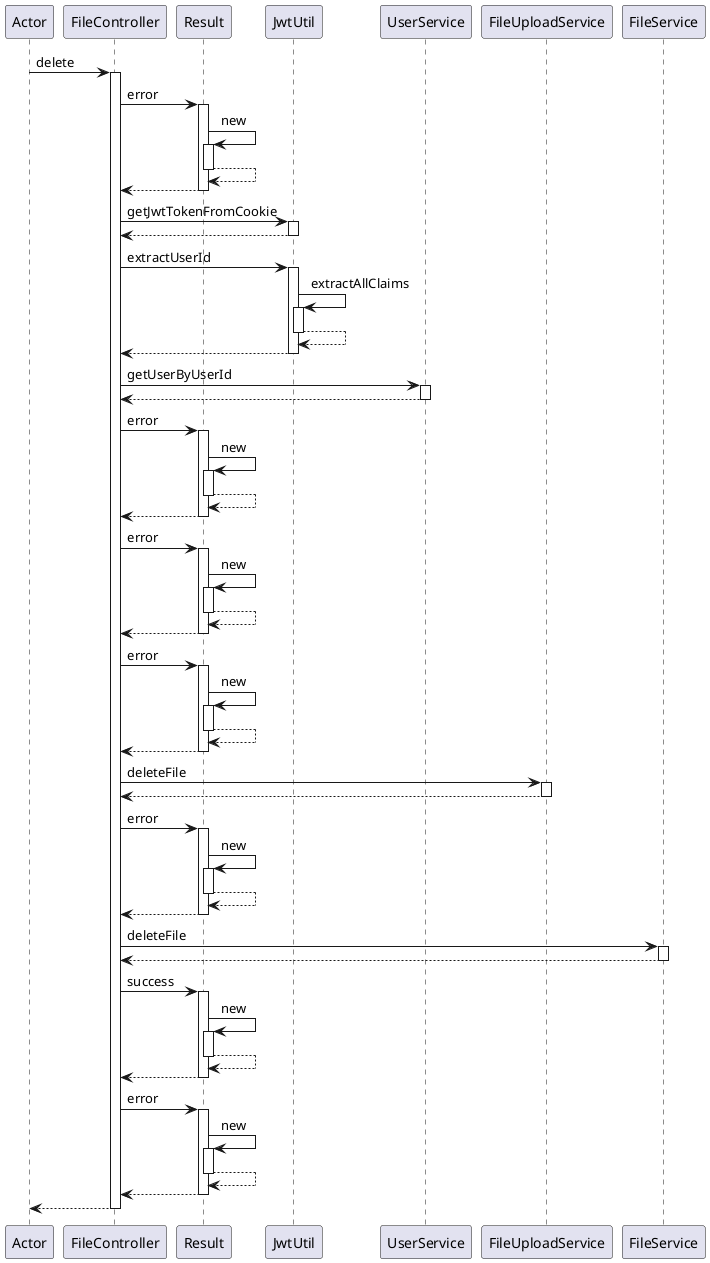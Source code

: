 @startuml
participant Actor
Actor -> FileController : delete
activate FileController
FileController -> Result : error
activate Result
Result -> Result : new
activate Result
Result --> Result
deactivate Result
Result --> FileController
deactivate Result
FileController -> JwtUtil : getJwtTokenFromCookie
activate JwtUtil
JwtUtil --> FileController
deactivate JwtUtil
FileController -> JwtUtil : extractUserId
activate JwtUtil
JwtUtil -> JwtUtil : extractAllClaims
activate JwtUtil
JwtUtil --> JwtUtil
deactivate JwtUtil
JwtUtil --> FileController
deactivate JwtUtil
FileController -> UserService : getUserByUserId
activate UserService
UserService --> FileController
deactivate UserService
FileController -> Result : error
activate Result
Result -> Result : new
activate Result
Result --> Result
deactivate Result
Result --> FileController
deactivate Result
FileController -> Result : error
activate Result
Result -> Result : new
activate Result
Result --> Result
deactivate Result
Result --> FileController
deactivate Result
FileController -> Result : error
activate Result
Result -> Result : new
activate Result
Result --> Result
deactivate Result
Result --> FileController
deactivate Result
FileController -> FileUploadService : deleteFile
activate FileUploadService
FileUploadService --> FileController
deactivate FileUploadService
FileController -> Result : error
activate Result
Result -> Result : new
activate Result
Result --> Result
deactivate Result
Result --> FileController
deactivate Result
FileController -> FileService : deleteFile
activate FileService
FileService --> FileController
deactivate FileService
FileController -> Result : success
activate Result
Result -> Result : new
activate Result
Result --> Result
deactivate Result
Result --> FileController
deactivate Result
FileController -> Result : error
activate Result
Result -> Result : new
activate Result
Result --> Result
deactivate Result
Result --> FileController
deactivate Result
return
@enduml